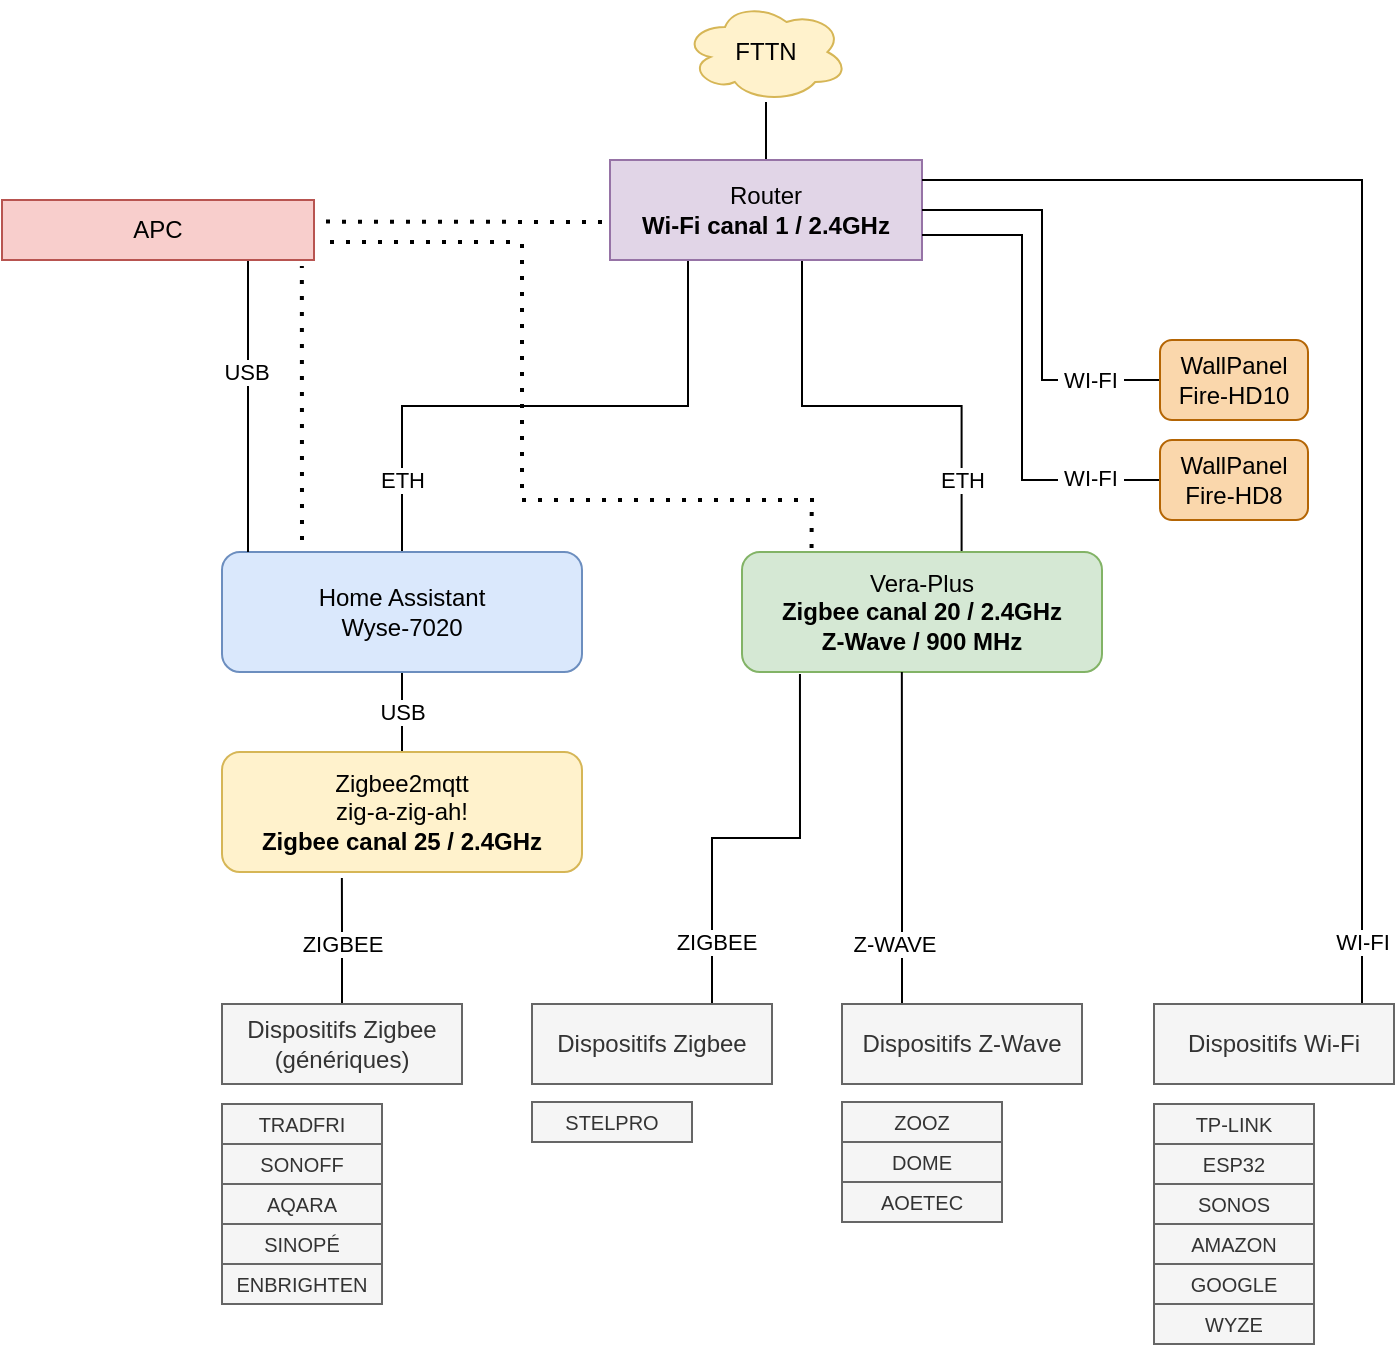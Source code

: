<mxfile version="14.6.11" type="device"><diagram id="hOKIaYw1CkZ0TRTq8cWp" name="Page-1"><mxGraphModel dx="1422" dy="798" grid="1" gridSize="10" guides="1" tooltips="1" connect="1" arrows="1" fold="1" page="1" pageScale="1" pageWidth="827" pageHeight="1169" math="0" shadow="0"><root><mxCell id="0"/><mxCell id="1" parent="0"/><mxCell id="evNSaTMUYcMd9wjsE8Ch-12" style="edgeStyle=orthogonalEdgeStyle;rounded=0;orthogonalLoop=1;jettySize=auto;html=1;exitX=0.61;exitY=0.012;exitDx=0;exitDy=0;entryX=0.605;entryY=0.99;entryDx=0;entryDy=0;endArrow=none;endFill=0;entryPerimeter=0;exitPerimeter=0;" parent="1" source="--tRrjUcpxGcC4xssN37-1" target="evNSaTMUYcMd9wjsE8Ch-2" edge="1"><mxGeometry relative="1" as="geometry"><Array as="points"><mxPoint x="530" y="263"/><mxPoint x="450" y="263"/><mxPoint x="450" y="190"/></Array></mxGeometry></mxCell><mxCell id="evNSaTMUYcMd9wjsE8Ch-13" value="ETH" style="edgeLabel;html=1;align=center;verticalAlign=middle;resizable=0;points=[];" parent="evNSaTMUYcMd9wjsE8Ch-12" vertex="1" connectable="0"><mxGeometry x="-0.116" y="-1" relative="1" as="geometry"><mxPoint x="27" y="38" as="offset"/></mxGeometry></mxCell><mxCell id="--tRrjUcpxGcC4xssN37-1" value="Vera-Plus&lt;br&gt;&lt;b&gt;Zigbee canal 20 / 2.4GHz&lt;/b&gt;&lt;br&gt;&lt;b&gt;Z-Wave / 900 MHz&lt;/b&gt;" style="rounded=1;whiteSpace=wrap;html=1;fillColor=#d5e8d4;strokeColor=#82b366;" parent="1" vertex="1"><mxGeometry x="420" y="336" width="180" height="60" as="geometry"/></mxCell><mxCell id="evNSaTMUYcMd9wjsE8Ch-16" value="USB" style="edgeStyle=orthogonalEdgeStyle;rounded=0;orthogonalLoop=1;jettySize=auto;html=1;exitX=0.5;exitY=0;exitDx=0;exitDy=0;entryX=0.5;entryY=1;entryDx=0;entryDy=0;endArrow=none;endFill=0;" parent="1" source="--tRrjUcpxGcC4xssN37-6" target="--tRrjUcpxGcC4xssN37-8" edge="1"><mxGeometry relative="1" as="geometry"/></mxCell><mxCell id="--tRrjUcpxGcC4xssN37-6" value="Zigbee2mqtt&lt;br&gt;zig-a-zig-ah!&lt;br&gt;&lt;b&gt;Zigbee canal 25 / 2.4GHz&lt;/b&gt;" style="rounded=1;whiteSpace=wrap;html=1;fillColor=#fff2cc;strokeColor=#d6b656;" parent="1" vertex="1"><mxGeometry x="160" y="436" width="180" height="60" as="geometry"/></mxCell><mxCell id="evNSaTMUYcMd9wjsE8Ch-11" style="edgeStyle=orthogonalEdgeStyle;rounded=0;orthogonalLoop=1;jettySize=auto;html=1;exitX=0.5;exitY=0;exitDx=0;exitDy=0;entryX=0.25;entryY=1;entryDx=0;entryDy=0;endArrow=none;endFill=0;" parent="1" source="--tRrjUcpxGcC4xssN37-8" target="evNSaTMUYcMd9wjsE8Ch-2" edge="1"><mxGeometry relative="1" as="geometry"/></mxCell><mxCell id="evNSaTMUYcMd9wjsE8Ch-15" value="ETH" style="edgeLabel;html=1;align=center;verticalAlign=middle;resizable=0;points=[];" parent="evNSaTMUYcMd9wjsE8Ch-11" vertex="1" connectable="0"><mxGeometry x="-0.26" relative="1" as="geometry"><mxPoint x="-34" y="37" as="offset"/></mxGeometry></mxCell><mxCell id="--tRrjUcpxGcC4xssN37-8" value="Home Assistant&lt;br&gt;Wyse-7020" style="rounded=1;whiteSpace=wrap;html=1;fillColor=#dae8fc;strokeColor=#6c8ebf;" parent="1" vertex="1"><mxGeometry x="160" y="336" width="180" height="60" as="geometry"/></mxCell><mxCell id="evNSaTMUYcMd9wjsE8Ch-1" value="FTTN" style="ellipse;shape=cloud;whiteSpace=wrap;html=1;fillColor=#fff2cc;strokeColor=#d6b656;" parent="1" vertex="1"><mxGeometry x="391" y="61" width="82" height="50" as="geometry"/></mxCell><mxCell id="evNSaTMUYcMd9wjsE8Ch-32" style="edgeStyle=orthogonalEdgeStyle;rounded=0;orthogonalLoop=1;jettySize=auto;html=1;exitX=0.5;exitY=0;exitDx=0;exitDy=0;startArrow=none;startFill=0;endArrow=none;endFill=0;" parent="1" source="evNSaTMUYcMd9wjsE8Ch-2" target="evNSaTMUYcMd9wjsE8Ch-1" edge="1"><mxGeometry relative="1" as="geometry"/></mxCell><mxCell id="evNSaTMUYcMd9wjsE8Ch-2" value="Router&lt;br&gt;&lt;b&gt;Wi-Fi canal 1 / 2.4GHz&lt;/b&gt;" style="rounded=0;whiteSpace=wrap;html=1;fillColor=#e1d5e7;strokeColor=#9673a6;" parent="1" vertex="1"><mxGeometry x="354" y="140" width="156" height="50" as="geometry"/></mxCell><mxCell id="evNSaTMUYcMd9wjsE8Ch-33" style="edgeStyle=orthogonalEdgeStyle;rounded=0;orthogonalLoop=1;jettySize=auto;html=1;startArrow=none;startFill=0;endArrow=none;endFill=0;strokeColor=#000000;" parent="1" source="evNSaTMUYcMd9wjsE8Ch-3" edge="1"><mxGeometry relative="1" as="geometry"><mxPoint x="510" y="150" as="targetPoint"/><Array as="points"><mxPoint x="730" y="150"/><mxPoint x="510" y="150"/></Array></mxGeometry></mxCell><mxCell id="evNSaTMUYcMd9wjsE8Ch-34" value="WI-FI" style="edgeLabel;html=1;align=center;verticalAlign=middle;resizable=0;points=[];" parent="evNSaTMUYcMd9wjsE8Ch-33" vertex="1" connectable="0"><mxGeometry x="-0.212" y="2" relative="1" as="geometry"><mxPoint x="2" y="218" as="offset"/></mxGeometry></mxCell><mxCell id="evNSaTMUYcMd9wjsE8Ch-3" value="Dispositifs Wi-Fi" style="rounded=0;whiteSpace=wrap;html=1;fillColor=#f5f5f5;strokeColor=#666666;fontColor=#333333;" parent="1" vertex="1"><mxGeometry x="626" y="562" width="120" height="40" as="geometry"/></mxCell><mxCell id="evNSaTMUYcMd9wjsE8Ch-39" value="ZIGBEE" style="edgeStyle=orthogonalEdgeStyle;rounded=0;orthogonalLoop=1;jettySize=auto;html=1;entryX=0.333;entryY=1;entryDx=0;entryDy=0;entryPerimeter=0;startArrow=none;startFill=0;endArrow=none;endFill=0;strokeColor=#000000;" parent="1" edge="1"><mxGeometry relative="1" as="geometry"><Array as="points"><mxPoint x="220" y="524"/><mxPoint x="220" y="524"/></Array><mxPoint x="220" y="564" as="sourcePoint"/><mxPoint x="219.94" y="499" as="targetPoint"/></mxGeometry></mxCell><mxCell id="evNSaTMUYcMd9wjsE8Ch-4" value="Dispositifs Zigbee&lt;br&gt;(génériques)" style="rounded=0;whiteSpace=wrap;html=1;fillColor=#f5f5f5;strokeColor=#666666;fontColor=#333333;" parent="1" vertex="1"><mxGeometry x="160" y="562" width="120" height="40" as="geometry"/></mxCell><mxCell id="evNSaTMUYcMd9wjsE8Ch-37" style="edgeStyle=orthogonalEdgeStyle;rounded=0;orthogonalLoop=1;jettySize=auto;html=1;exitX=0.75;exitY=0;exitDx=0;exitDy=0;entryX=0.161;entryY=1.017;entryDx=0;entryDy=0;entryPerimeter=0;startArrow=none;startFill=0;endArrow=none;endFill=0;strokeColor=#000000;" parent="1" source="evNSaTMUYcMd9wjsE8Ch-5" target="--tRrjUcpxGcC4xssN37-1" edge="1"><mxGeometry relative="1" as="geometry"/></mxCell><mxCell id="evNSaTMUYcMd9wjsE8Ch-38" value="ZIGBEE" style="edgeLabel;html=1;align=center;verticalAlign=middle;resizable=0;points=[];" parent="evNSaTMUYcMd9wjsE8Ch-37" vertex="1" connectable="0"><mxGeometry x="-0.489" y="1" relative="1" as="geometry"><mxPoint x="3" y="22" as="offset"/></mxGeometry></mxCell><mxCell id="evNSaTMUYcMd9wjsE8Ch-5" value="Dispositifs Zigbee" style="rounded=0;whiteSpace=wrap;html=1;fillColor=#f5f5f5;strokeColor=#666666;fontColor=#333333;" parent="1" vertex="1"><mxGeometry x="315" y="562" width="120" height="40" as="geometry"/></mxCell><mxCell id="evNSaTMUYcMd9wjsE8Ch-35" style="edgeStyle=orthogonalEdgeStyle;rounded=0;orthogonalLoop=1;jettySize=auto;html=1;exitX=0.25;exitY=0;exitDx=0;exitDy=0;entryX=0.444;entryY=1;entryDx=0;entryDy=0;entryPerimeter=0;startArrow=none;startFill=0;endArrow=none;endFill=0;strokeColor=#000000;" parent="1" source="evNSaTMUYcMd9wjsE8Ch-7" target="--tRrjUcpxGcC4xssN37-1" edge="1"><mxGeometry relative="1" as="geometry"/></mxCell><mxCell id="evNSaTMUYcMd9wjsE8Ch-36" value="Z-WAVE" style="edgeLabel;html=1;align=center;verticalAlign=middle;resizable=0;points=[];" parent="evNSaTMUYcMd9wjsE8Ch-35" vertex="1" connectable="0"><mxGeometry x="-0.161" y="1" relative="1" as="geometry"><mxPoint x="-3" y="39" as="offset"/></mxGeometry></mxCell><mxCell id="evNSaTMUYcMd9wjsE8Ch-7" value="Dispositifs Z-Wave" style="rounded=0;whiteSpace=wrap;html=1;fillColor=#f5f5f5;strokeColor=#666666;fontColor=#333333;" parent="1" vertex="1"><mxGeometry x="470" y="562" width="120" height="40" as="geometry"/></mxCell><mxCell id="evNSaTMUYcMd9wjsE8Ch-8" value="TP-LINK" style="rounded=0;whiteSpace=wrap;html=1;fillColor=#f5f5f5;strokeColor=#666666;fontColor=#333333;fontSize=10;" parent="1" vertex="1"><mxGeometry x="626" y="612" width="80" height="20" as="geometry"/></mxCell><mxCell id="evNSaTMUYcMd9wjsE8Ch-9" value="ESP32" style="rounded=0;whiteSpace=wrap;html=1;fillColor=#f5f5f5;strokeColor=#666666;fontColor=#333333;fontSize=10;" parent="1" vertex="1"><mxGeometry x="626" y="632" width="80" height="20" as="geometry"/></mxCell><mxCell id="evNSaTMUYcMd9wjsE8Ch-18" style="edgeStyle=orthogonalEdgeStyle;rounded=0;orthogonalLoop=1;jettySize=auto;html=1;exitX=0.75;exitY=1;exitDx=0;exitDy=0;endArrow=none;endFill=0;" parent="1" edge="1"><mxGeometry relative="1" as="geometry"><mxPoint x="173" y="336" as="targetPoint"/><Array as="points"><mxPoint x="173" y="336"/></Array><mxPoint x="173" y="190" as="sourcePoint"/></mxGeometry></mxCell><mxCell id="evNSaTMUYcMd9wjsE8Ch-19" value="USB" style="edgeLabel;html=1;align=center;verticalAlign=middle;resizable=0;points=[];" parent="evNSaTMUYcMd9wjsE8Ch-18" vertex="1" connectable="0"><mxGeometry x="-0.238" y="-1" relative="1" as="geometry"><mxPoint as="offset"/></mxGeometry></mxCell><mxCell id="evNSaTMUYcMd9wjsE8Ch-17" value="APC&lt;br&gt;" style="rounded=0;whiteSpace=wrap;html=1;fillColor=#f8cecc;strokeColor=#b85450;" parent="1" vertex="1"><mxGeometry x="50" y="160" width="156" height="30" as="geometry"/></mxCell><mxCell id="evNSaTMUYcMd9wjsE8Ch-26" value="" style="endArrow=none;dashed=1;html=1;dashPattern=1 3;strokeWidth=2;entryX=0.897;entryY=1;entryDx=0;entryDy=0;entryPerimeter=0;" parent="1" edge="1"><mxGeometry width="50" height="50" relative="1" as="geometry"><mxPoint x="200" y="330" as="sourcePoint"/><mxPoint x="199.932" y="193" as="targetPoint"/></mxGeometry></mxCell><mxCell id="evNSaTMUYcMd9wjsE8Ch-27" value="" style="endArrow=none;dashed=1;html=1;dashPattern=1 3;strokeWidth=2;entryX=1.012;entryY=0.36;entryDx=0;entryDy=0;entryPerimeter=0;" parent="1" target="evNSaTMUYcMd9wjsE8Ch-17" edge="1"><mxGeometry width="50" height="50" relative="1" as="geometry"><mxPoint x="350" y="171" as="sourcePoint"/><mxPoint x="210" y="200" as="targetPoint"/></mxGeometry></mxCell><mxCell id="evNSaTMUYcMd9wjsE8Ch-28" value="" style="endArrow=none;dashed=1;html=1;dashPattern=1 3;strokeWidth=2;" parent="1" edge="1"><mxGeometry width="50" height="50" relative="1" as="geometry"><mxPoint x="304" y="181" as="sourcePoint"/><mxPoint x="214" y="181" as="targetPoint"/></mxGeometry></mxCell><mxCell id="evNSaTMUYcMd9wjsE8Ch-29" value="" style="endArrow=none;dashed=1;html=1;dashPattern=1 3;strokeWidth=2;" parent="1" edge="1"><mxGeometry width="50" height="50" relative="1" as="geometry"><mxPoint x="310" y="304" as="sourcePoint"/><mxPoint x="310" y="180" as="targetPoint"/></mxGeometry></mxCell><mxCell id="evNSaTMUYcMd9wjsE8Ch-30" value="" style="endArrow=none;dashed=1;html=1;dashPattern=1 3;strokeWidth=2;entryX=1.012;entryY=0.36;entryDx=0;entryDy=0;entryPerimeter=0;" parent="1" edge="1"><mxGeometry width="50" height="50" relative="1" as="geometry"><mxPoint x="456" y="310" as="sourcePoint"/><mxPoint x="306.002" y="310" as="targetPoint"/></mxGeometry></mxCell><mxCell id="evNSaTMUYcMd9wjsE8Ch-31" value="" style="endArrow=none;dashed=1;html=1;dashPattern=1 3;strokeWidth=2;exitX=0.171;exitY=0;exitDx=0;exitDy=0;exitPerimeter=0;" parent="1" edge="1"><mxGeometry width="50" height="50" relative="1" as="geometry"><mxPoint x="454.78" y="334" as="sourcePoint"/><mxPoint x="454.86" y="315" as="targetPoint"/></mxGeometry></mxCell><mxCell id="evNSaTMUYcMd9wjsE8Ch-40" value="SONOS" style="rounded=0;whiteSpace=wrap;html=1;fillColor=#f5f5f5;strokeColor=#666666;fontColor=#333333;fontSize=10;" parent="1" vertex="1"><mxGeometry x="626" y="652" width="80" height="20" as="geometry"/></mxCell><mxCell id="evNSaTMUYcMd9wjsE8Ch-41" value="AMAZON" style="rounded=0;whiteSpace=wrap;html=1;fillColor=#f5f5f5;strokeColor=#666666;fontColor=#333333;fontSize=10;" parent="1" vertex="1"><mxGeometry x="626" y="672" width="80" height="20" as="geometry"/></mxCell><mxCell id="evNSaTMUYcMd9wjsE8Ch-42" value="WYZE" style="rounded=0;whiteSpace=wrap;html=1;fillColor=#f5f5f5;strokeColor=#666666;fontColor=#333333;fontSize=10;" parent="1" vertex="1"><mxGeometry x="626" y="712" width="80" height="20" as="geometry"/></mxCell><mxCell id="Fr6NV8BxqPL9sVgV56SR-1" value="TRADFRI" style="rounded=0;whiteSpace=wrap;html=1;fillColor=#f5f5f5;strokeColor=#666666;fontColor=#333333;fontSize=10;" parent="1" vertex="1"><mxGeometry x="160" y="612" width="80" height="20" as="geometry"/></mxCell><mxCell id="Fr6NV8BxqPL9sVgV56SR-2" value="SONOFF" style="rounded=0;whiteSpace=wrap;html=1;fillColor=#f5f5f5;strokeColor=#666666;fontColor=#333333;fontSize=10;" parent="1" vertex="1"><mxGeometry x="160" y="632" width="80" height="20" as="geometry"/></mxCell><mxCell id="Fr6NV8BxqPL9sVgV56SR-3" value="AQARA" style="rounded=0;whiteSpace=wrap;html=1;fillColor=#f5f5f5;strokeColor=#666666;fontColor=#333333;fontSize=10;" parent="1" vertex="1"><mxGeometry x="160" y="652" width="80" height="20" as="geometry"/></mxCell><mxCell id="Fr6NV8BxqPL9sVgV56SR-4" value="STELPRO" style="rounded=0;whiteSpace=wrap;html=1;fillColor=#f5f5f5;strokeColor=#666666;fontColor=#333333;fontSize=10;" parent="1" vertex="1"><mxGeometry x="315" y="611" width="80" height="20" as="geometry"/></mxCell><mxCell id="Fr6NV8BxqPL9sVgV56SR-5" value="ZOOZ" style="rounded=0;whiteSpace=wrap;html=1;fillColor=#f5f5f5;strokeColor=#666666;fontColor=#333333;fontSize=10;" parent="1" vertex="1"><mxGeometry x="470" y="611" width="80" height="20" as="geometry"/></mxCell><mxCell id="Fr6NV8BxqPL9sVgV56SR-6" value="DOME" style="rounded=0;whiteSpace=wrap;html=1;fillColor=#f5f5f5;strokeColor=#666666;fontColor=#333333;fontSize=10;" parent="1" vertex="1"><mxGeometry x="470" y="631" width="80" height="20" as="geometry"/></mxCell><mxCell id="Fr6NV8BxqPL9sVgV56SR-8" value="AOETEC" style="rounded=0;whiteSpace=wrap;html=1;fillColor=#f5f5f5;strokeColor=#666666;fontColor=#333333;fontSize=10;" parent="1" vertex="1"><mxGeometry x="470" y="651" width="80" height="20" as="geometry"/></mxCell><mxCell id="Fr6NV8BxqPL9sVgV56SR-15" style="edgeStyle=orthogonalEdgeStyle;rounded=0;orthogonalLoop=1;jettySize=auto;html=1;exitX=0;exitY=0.5;exitDx=0;exitDy=0;entryX=1;entryY=0.75;entryDx=0;entryDy=0;endArrow=none;endFill=0;" parent="1" source="Fr6NV8BxqPL9sVgV56SR-9" target="evNSaTMUYcMd9wjsE8Ch-2" edge="1"><mxGeometry relative="1" as="geometry"><Array as="points"><mxPoint x="560" y="300"/><mxPoint x="560" y="178"/></Array></mxGeometry></mxCell><mxCell id="Fr6NV8BxqPL9sVgV56SR-9" value="WallPanel&lt;br&gt;Fire-HD8" style="rounded=1;whiteSpace=wrap;html=1;fillColor=#fad7ac;strokeColor=#b46504;" parent="1" vertex="1"><mxGeometry x="629" y="280" width="74" height="40" as="geometry"/></mxCell><mxCell id="Fr6NV8BxqPL9sVgV56SR-14" style="edgeStyle=orthogonalEdgeStyle;rounded=0;orthogonalLoop=1;jettySize=auto;html=1;exitX=0;exitY=0.5;exitDx=0;exitDy=0;endArrow=none;endFill=0;" parent="1" source="Fr6NV8BxqPL9sVgV56SR-10" edge="1"><mxGeometry relative="1" as="geometry"><mxPoint x="510" y="165" as="targetPoint"/><Array as="points"><mxPoint x="570" y="250"/><mxPoint x="570" y="165"/><mxPoint x="510" y="165"/></Array></mxGeometry></mxCell><mxCell id="Fr6NV8BxqPL9sVgV56SR-10" value="WallPanel&lt;br&gt;Fire-HD10" style="rounded=1;whiteSpace=wrap;html=1;fillColor=#fad7ac;strokeColor=#b46504;" parent="1" vertex="1"><mxGeometry x="629" y="230" width="74" height="40" as="geometry"/></mxCell><mxCell id="Fr6NV8BxqPL9sVgV56SR-16" value="&amp;nbsp;WI-FI&amp;nbsp;" style="edgeLabel;html=1;align=center;verticalAlign=middle;resizable=0;points=[];" parent="1" vertex="1" connectable="0"><mxGeometry x="600" y="246" as="geometry"><mxPoint x="-6" y="4" as="offset"/></mxGeometry></mxCell><mxCell id="Fr6NV8BxqPL9sVgV56SR-17" value="&amp;nbsp;WI-FI&amp;nbsp;" style="edgeLabel;html=1;align=center;verticalAlign=middle;resizable=0;points=[];" parent="1" vertex="1" connectable="0"><mxGeometry x="600" y="295" as="geometry"><mxPoint x="-6" y="4" as="offset"/></mxGeometry></mxCell><mxCell id="Fr6NV8BxqPL9sVgV56SR-18" value="SINOPÉ" style="rounded=0;whiteSpace=wrap;html=1;fillColor=#f5f5f5;strokeColor=#666666;fontColor=#333333;fontSize=10;" parent="1" vertex="1"><mxGeometry x="160" y="672" width="80" height="20" as="geometry"/></mxCell><mxCell id="Fr6NV8BxqPL9sVgV56SR-19" value="ENBRIGHTEN" style="rounded=0;whiteSpace=wrap;html=1;fillColor=#f5f5f5;strokeColor=#666666;fontColor=#333333;fontSize=10;" parent="1" vertex="1"><mxGeometry x="160" y="692" width="80" height="20" as="geometry"/></mxCell><mxCell id="6baxxoQrIBm_rEsQ1Z8e-1" value="GOOGLE" style="rounded=0;whiteSpace=wrap;html=1;fillColor=#f5f5f5;strokeColor=#666666;fontColor=#333333;fontSize=10;" parent="1" vertex="1"><mxGeometry x="626" y="692" width="80" height="20" as="geometry"/></mxCell></root></mxGraphModel></diagram></mxfile>